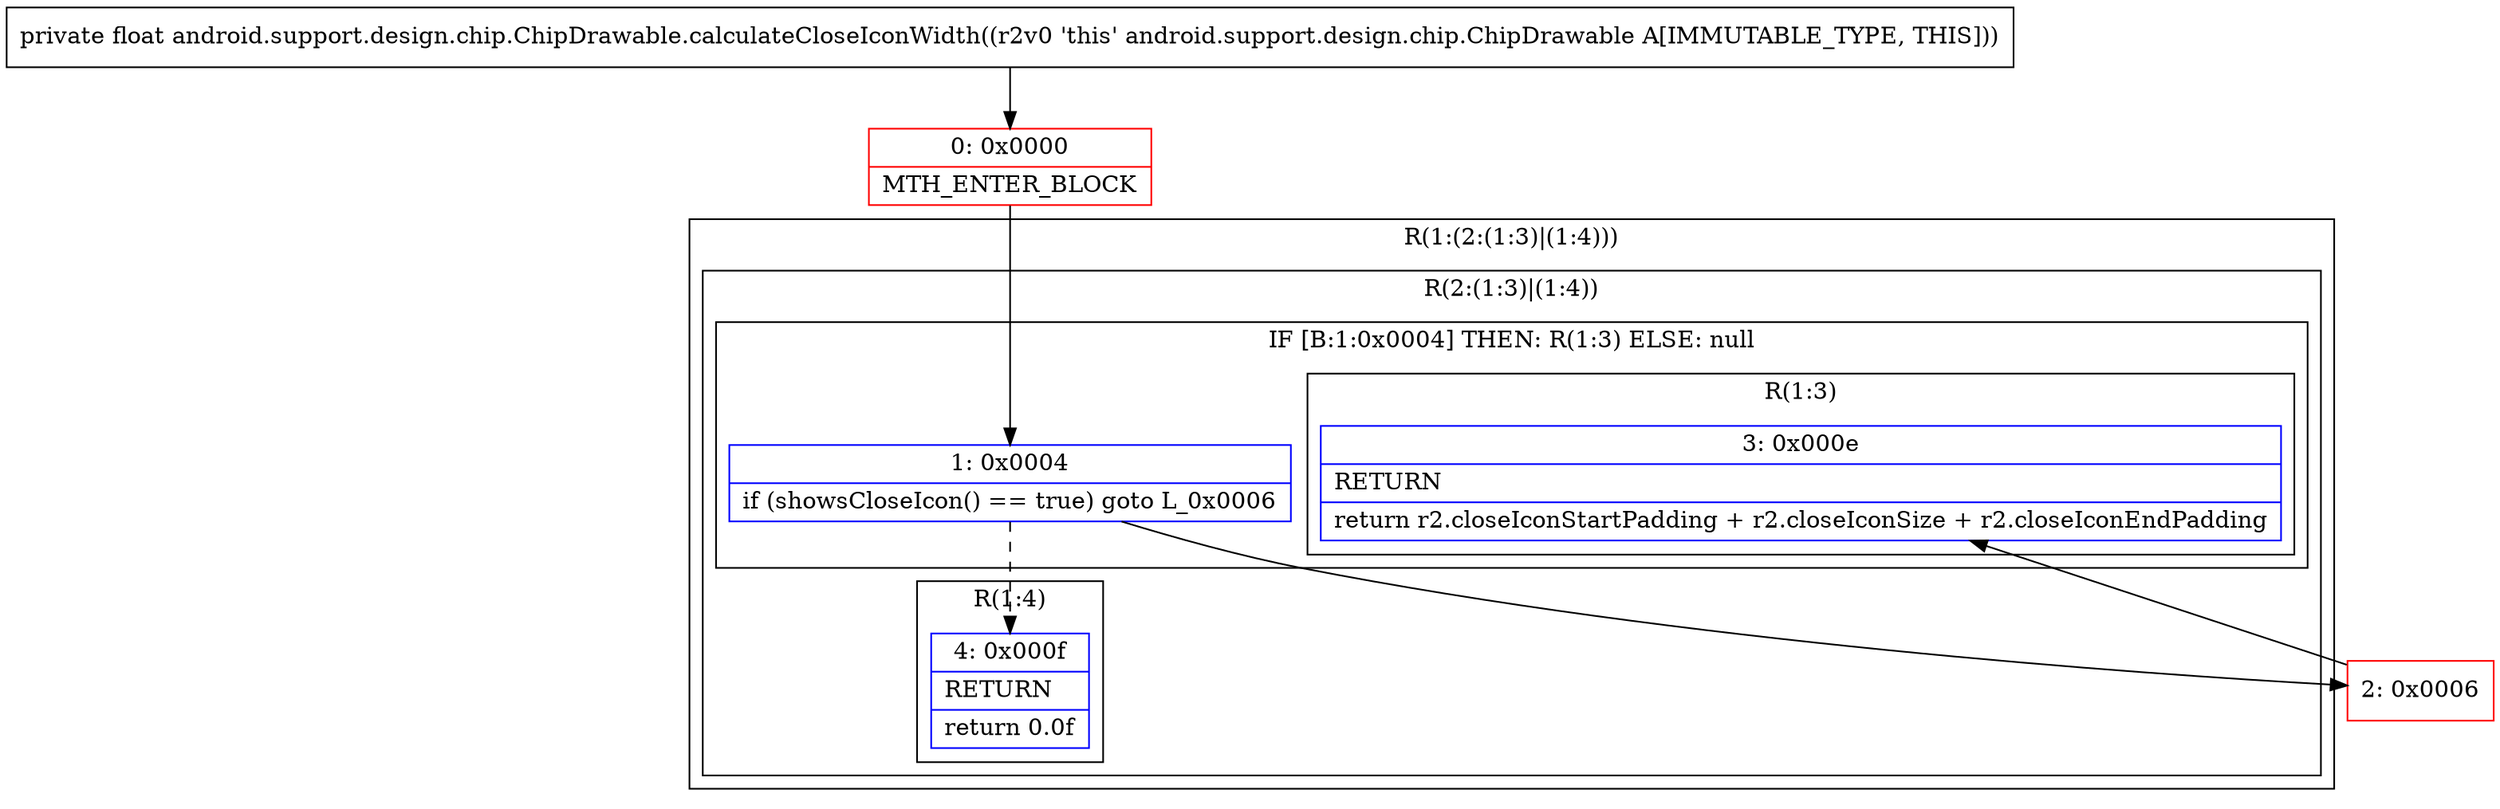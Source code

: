 digraph "CFG forandroid.support.design.chip.ChipDrawable.calculateCloseIconWidth()F" {
subgraph cluster_Region_439324000 {
label = "R(1:(2:(1:3)|(1:4)))";
node [shape=record,color=blue];
subgraph cluster_Region_908076662 {
label = "R(2:(1:3)|(1:4))";
node [shape=record,color=blue];
subgraph cluster_IfRegion_1189579646 {
label = "IF [B:1:0x0004] THEN: R(1:3) ELSE: null";
node [shape=record,color=blue];
Node_1 [shape=record,label="{1\:\ 0x0004|if (showsCloseIcon() == true) goto L_0x0006\l}"];
subgraph cluster_Region_288239170 {
label = "R(1:3)";
node [shape=record,color=blue];
Node_3 [shape=record,label="{3\:\ 0x000e|RETURN\l|return r2.closeIconStartPadding + r2.closeIconSize + r2.closeIconEndPadding\l}"];
}
}
subgraph cluster_Region_2005726602 {
label = "R(1:4)";
node [shape=record,color=blue];
Node_4 [shape=record,label="{4\:\ 0x000f|RETURN\l|return 0.0f\l}"];
}
}
}
Node_0 [shape=record,color=red,label="{0\:\ 0x0000|MTH_ENTER_BLOCK\l}"];
Node_2 [shape=record,color=red,label="{2\:\ 0x0006}"];
MethodNode[shape=record,label="{private float android.support.design.chip.ChipDrawable.calculateCloseIconWidth((r2v0 'this' android.support.design.chip.ChipDrawable A[IMMUTABLE_TYPE, THIS])) }"];
MethodNode -> Node_0;
Node_1 -> Node_2;
Node_1 -> Node_4[style=dashed];
Node_0 -> Node_1;
Node_2 -> Node_3;
}

